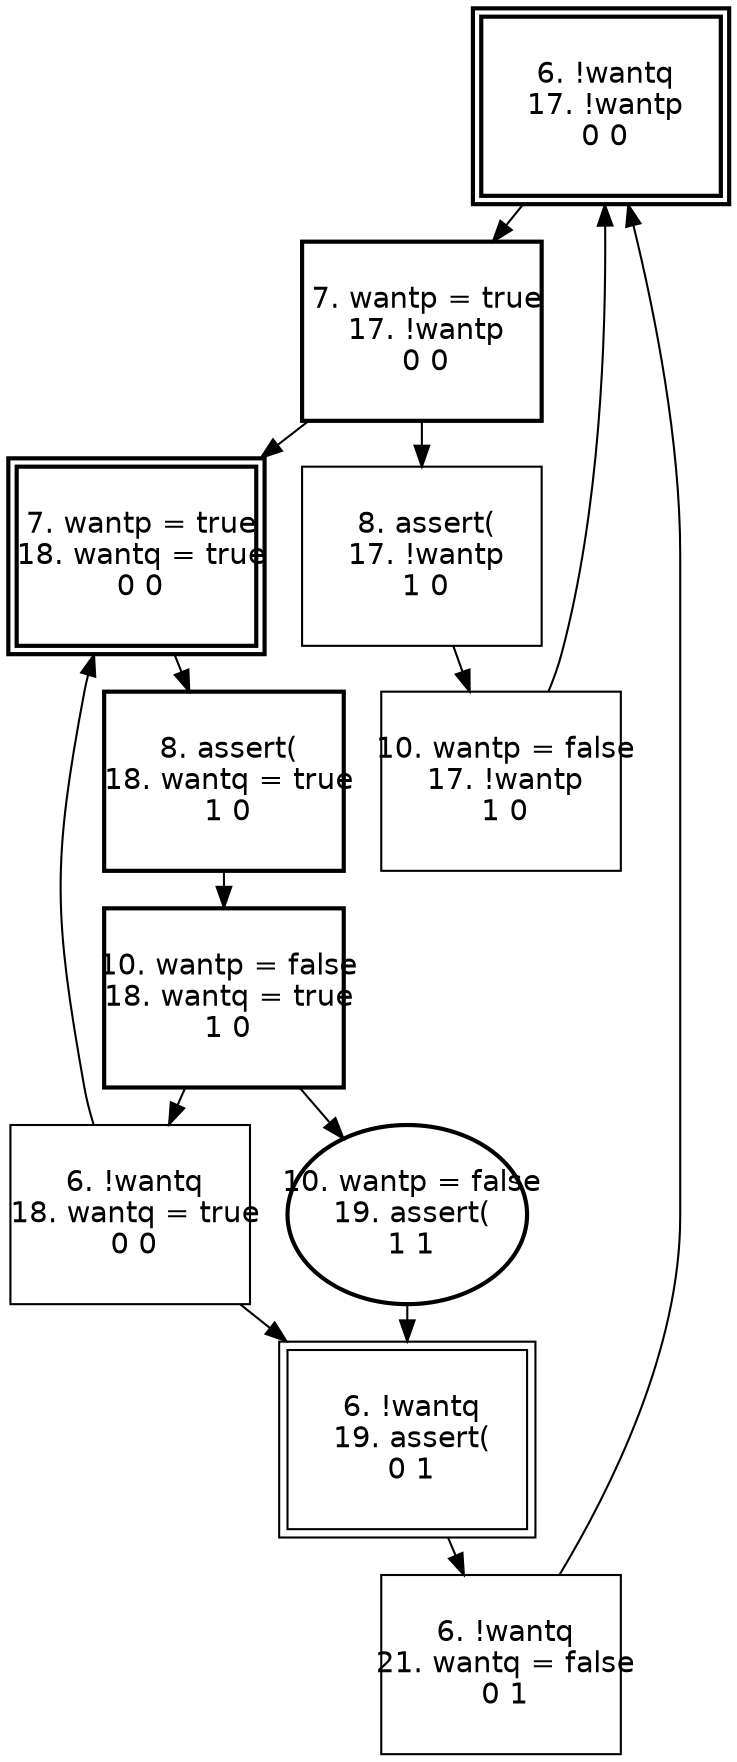 digraph "" {
  graph [size="16,12",ranksep=.25];               
  node [shape=box,fontname=Helvetica,fontsize=14];
  node [width=1.6,height=1.2,fixedsize=true];     
 0 [label=" 6. !wantq\n 17. !wantp\n 0 0\n" peripheries = 2  style = bold ];
 1 [label=" 7. wantp = true\n 17. !wantp\n 0 0\n" style = bold ];
 2 [label=" 8. assert(\n 17. !wantp\n 1 0\n"];
 3 [label=" 10. wantp = false\n 17. !wantp\n 1 0\n"];
 4 [label=" 7. wantp = true\n 18. wantq = true\n 0 0\n" peripheries = 2  style = bold ];
 5 [label=" 8. assert(\n 18. wantq = true\n 1 0\n" style = bold ];
 6 [label=" 10. wantp = false\n 18. wantq = true\n 1 0\n" style = bold ];
 7 [label=" 6. !wantq\n 18. wantq = true\n 0 0\n"];
 8 [label=" 6. !wantq\n 19. assert(\n 0 1\n" peripheries = 2 ];
 9 [label=" 6. !wantq\n 21. wantq = false\n 0 1\n"];
 10 [label=" 10. wantp = false\n 19. assert(\n 1 1\n" shape = ellipse  style = bold ];
 0 -> 1;
 1 -> 2;
 2 -> 3;
 3 -> 0;
 1 -> 4;
 4 -> 5;
 5 -> 6;
 6 -> 7;
 7 -> 4;
 7 -> 8;
 8 -> 9;
 9 -> 0;
 6 -> 10;
 10 -> 8;
}
